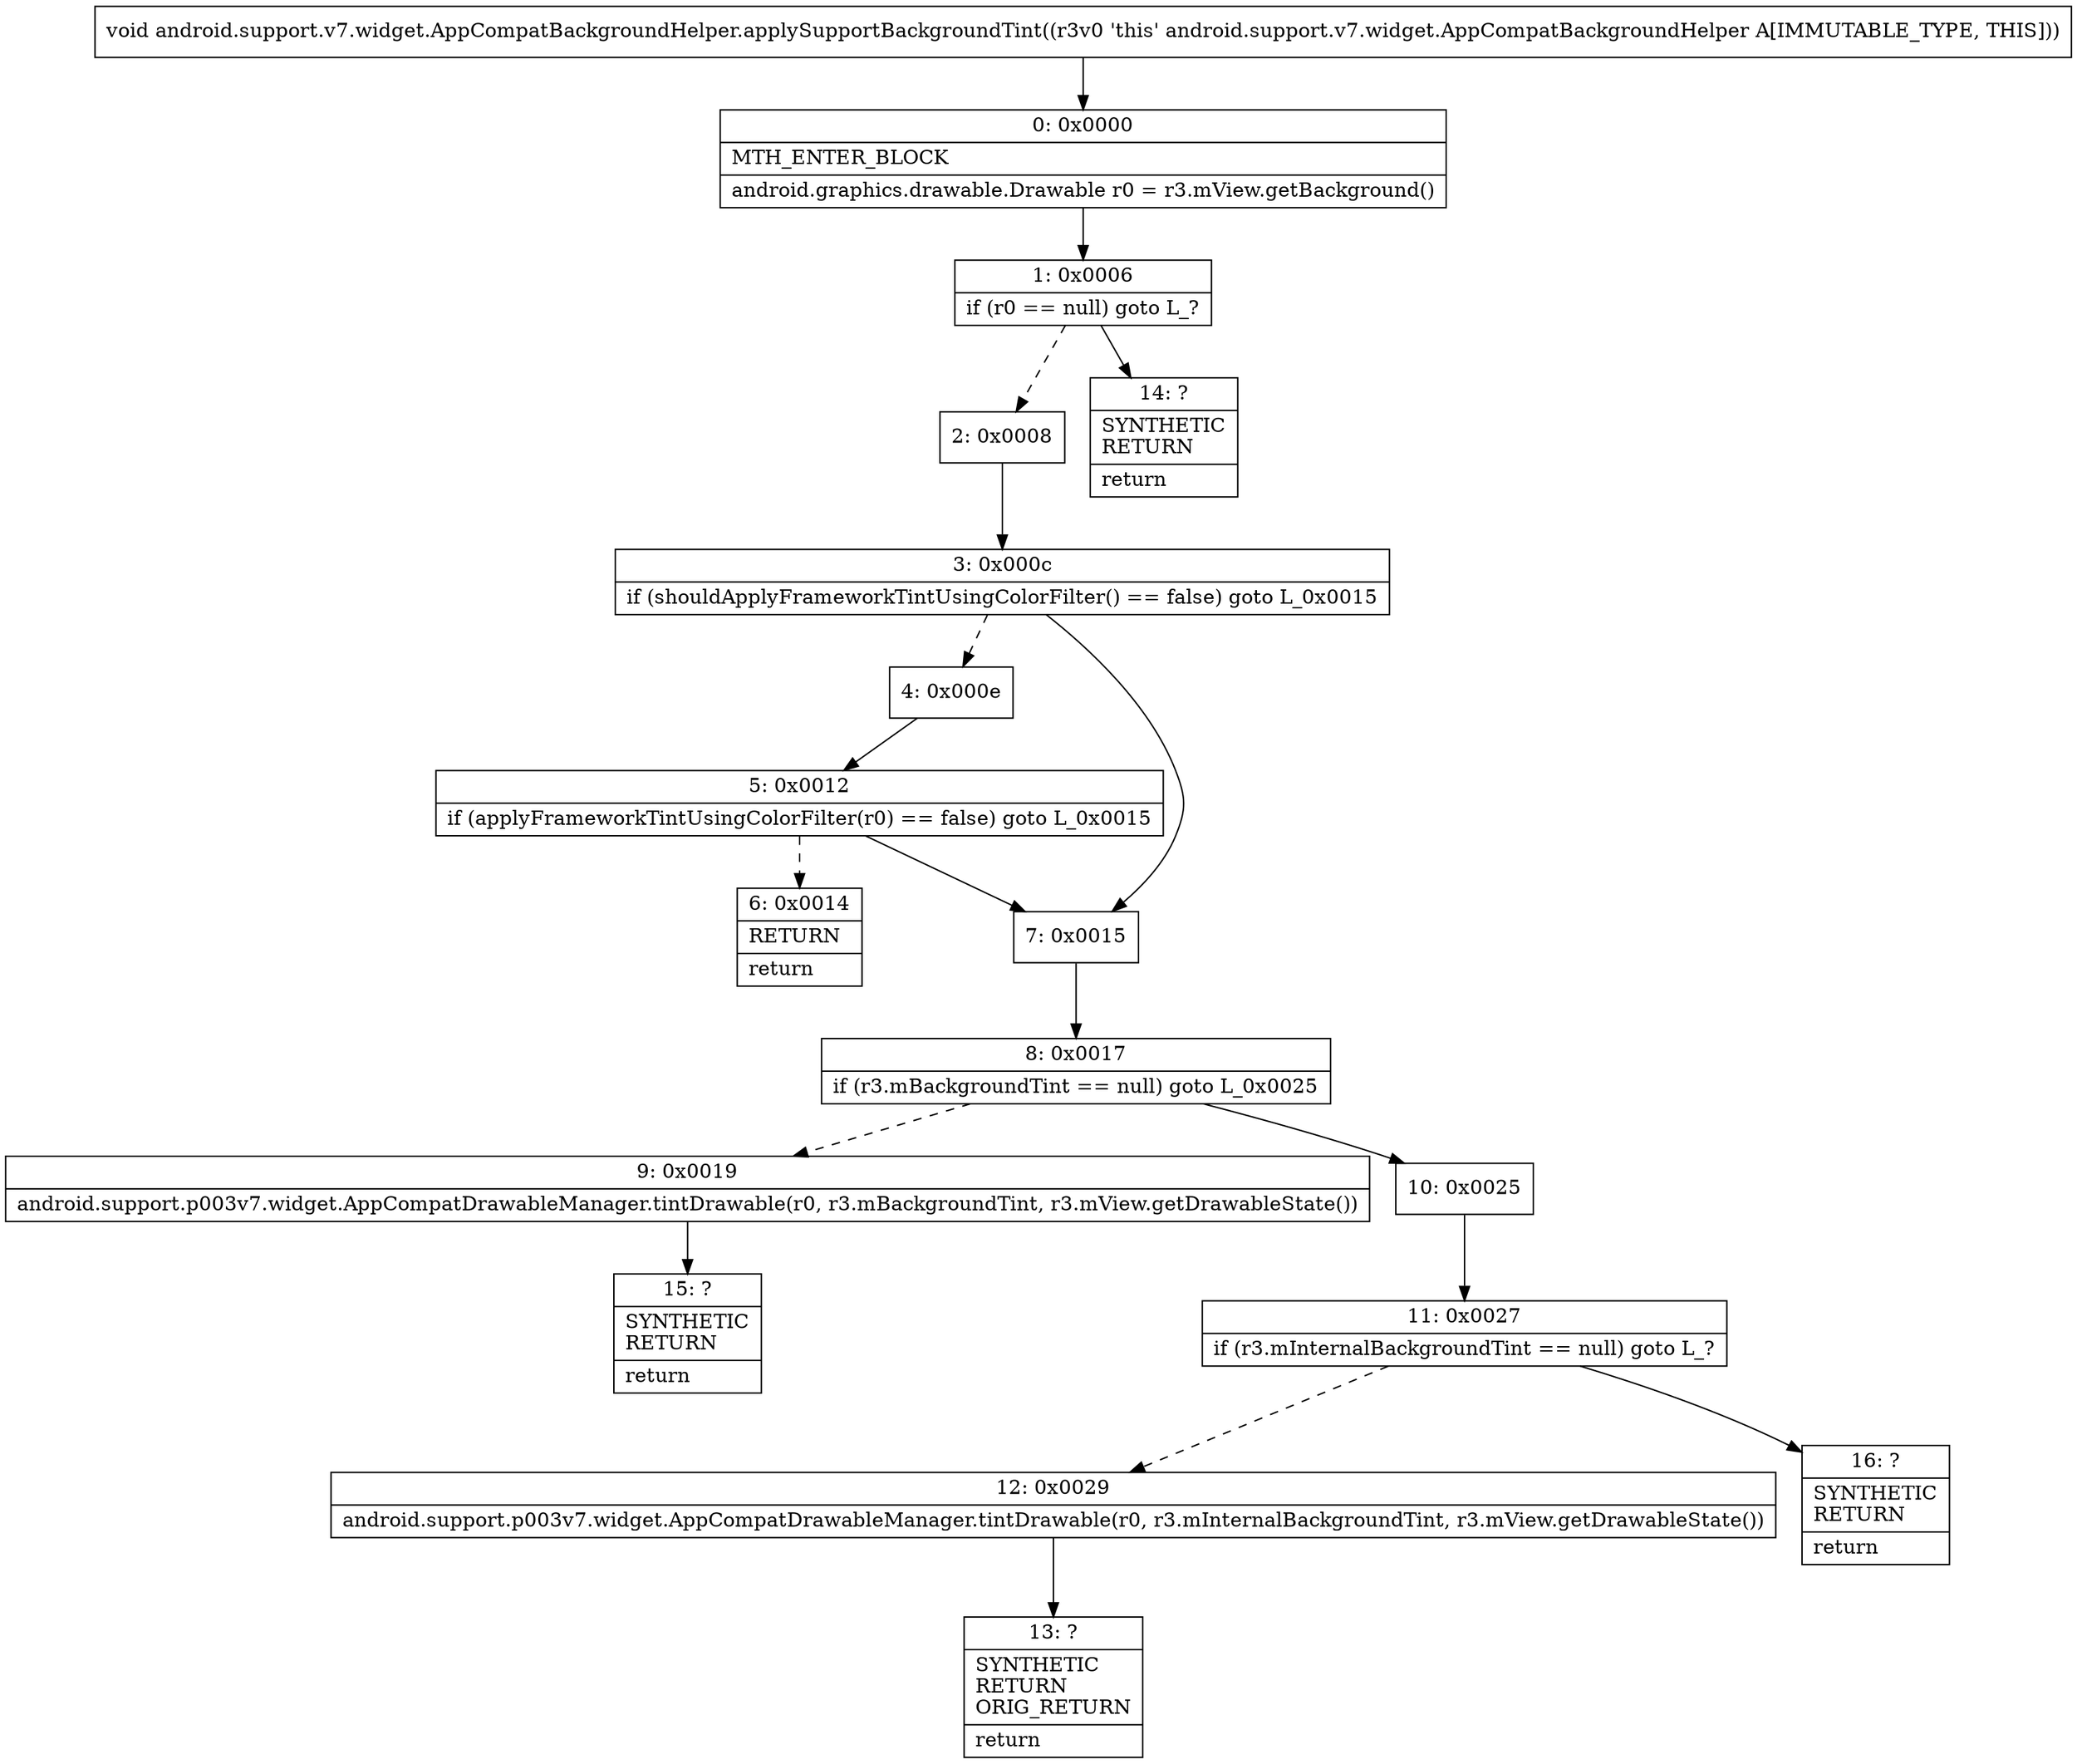 digraph "CFG forandroid.support.v7.widget.AppCompatBackgroundHelper.applySupportBackgroundTint()V" {
Node_0 [shape=record,label="{0\:\ 0x0000|MTH_ENTER_BLOCK\l|android.graphics.drawable.Drawable r0 = r3.mView.getBackground()\l}"];
Node_1 [shape=record,label="{1\:\ 0x0006|if (r0 == null) goto L_?\l}"];
Node_2 [shape=record,label="{2\:\ 0x0008}"];
Node_3 [shape=record,label="{3\:\ 0x000c|if (shouldApplyFrameworkTintUsingColorFilter() == false) goto L_0x0015\l}"];
Node_4 [shape=record,label="{4\:\ 0x000e}"];
Node_5 [shape=record,label="{5\:\ 0x0012|if (applyFrameworkTintUsingColorFilter(r0) == false) goto L_0x0015\l}"];
Node_6 [shape=record,label="{6\:\ 0x0014|RETURN\l|return\l}"];
Node_7 [shape=record,label="{7\:\ 0x0015}"];
Node_8 [shape=record,label="{8\:\ 0x0017|if (r3.mBackgroundTint == null) goto L_0x0025\l}"];
Node_9 [shape=record,label="{9\:\ 0x0019|android.support.p003v7.widget.AppCompatDrawableManager.tintDrawable(r0, r3.mBackgroundTint, r3.mView.getDrawableState())\l}"];
Node_10 [shape=record,label="{10\:\ 0x0025}"];
Node_11 [shape=record,label="{11\:\ 0x0027|if (r3.mInternalBackgroundTint == null) goto L_?\l}"];
Node_12 [shape=record,label="{12\:\ 0x0029|android.support.p003v7.widget.AppCompatDrawableManager.tintDrawable(r0, r3.mInternalBackgroundTint, r3.mView.getDrawableState())\l}"];
Node_13 [shape=record,label="{13\:\ ?|SYNTHETIC\lRETURN\lORIG_RETURN\l|return\l}"];
Node_14 [shape=record,label="{14\:\ ?|SYNTHETIC\lRETURN\l|return\l}"];
Node_15 [shape=record,label="{15\:\ ?|SYNTHETIC\lRETURN\l|return\l}"];
Node_16 [shape=record,label="{16\:\ ?|SYNTHETIC\lRETURN\l|return\l}"];
MethodNode[shape=record,label="{void android.support.v7.widget.AppCompatBackgroundHelper.applySupportBackgroundTint((r3v0 'this' android.support.v7.widget.AppCompatBackgroundHelper A[IMMUTABLE_TYPE, THIS])) }"];
MethodNode -> Node_0;
Node_0 -> Node_1;
Node_1 -> Node_2[style=dashed];
Node_1 -> Node_14;
Node_2 -> Node_3;
Node_3 -> Node_4[style=dashed];
Node_3 -> Node_7;
Node_4 -> Node_5;
Node_5 -> Node_6[style=dashed];
Node_5 -> Node_7;
Node_7 -> Node_8;
Node_8 -> Node_9[style=dashed];
Node_8 -> Node_10;
Node_9 -> Node_15;
Node_10 -> Node_11;
Node_11 -> Node_12[style=dashed];
Node_11 -> Node_16;
Node_12 -> Node_13;
}

